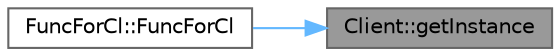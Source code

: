 digraph "Client::getInstance"
{
 // LATEX_PDF_SIZE
  bgcolor="transparent";
  edge [fontname=Helvetica,fontsize=10,labelfontname=Helvetica,labelfontsize=10];
  node [fontname=Helvetica,fontsize=10,shape=box,height=0.2,width=0.4];
  rankdir="RL";
  Node1 [id="Node000001",label="Client::getInstance",height=0.2,width=0.4,color="gray40", fillcolor="grey60", style="filled", fontcolor="black",tooltip="Получение экземпляра класса Client."];
  Node1 -> Node2 [id="edge1_Node000001_Node000002",dir="back",color="steelblue1",style="solid",tooltip=" "];
  Node2 [id="Node000002",label="FuncForCl::FuncForCl",height=0.2,width=0.4,color="grey40", fillcolor="white", style="filled",URL="$class_func_for_cl.html#af622c2b245faec6c4ff077b26928c313",tooltip="Конструктор класса"];
}
